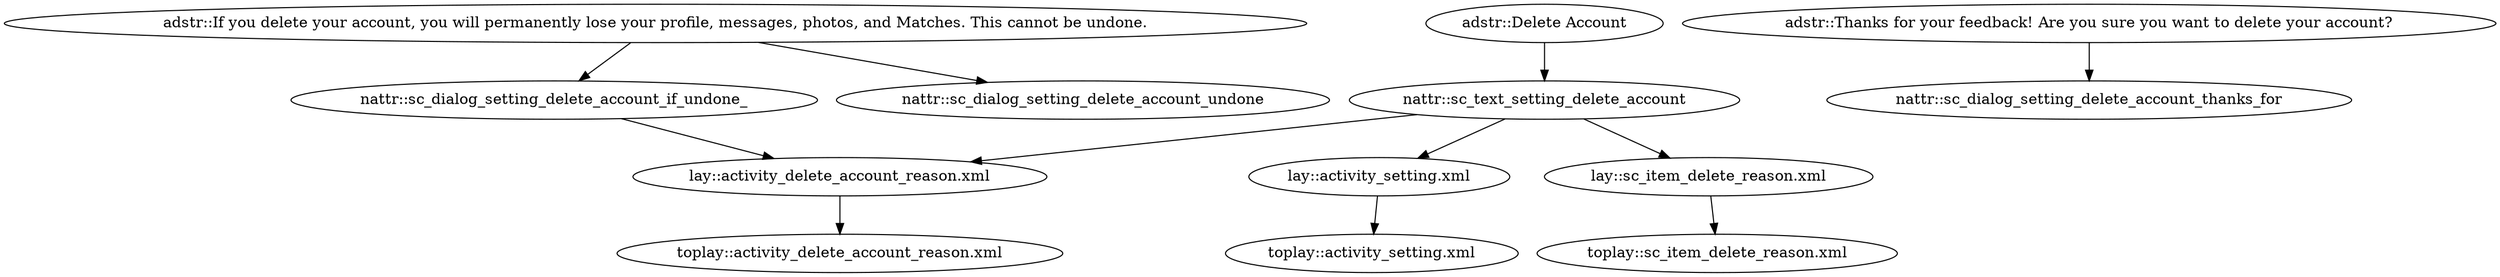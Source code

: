 digraph G {
"adstr::If you delete your account, you will permanently lose your profile, messages, photos, and Matches. This cannot be undone." -> "nattr::sc_dialog_setting_delete_account_if_undone_"
"adstr::If you delete your account, you will permanently lose your profile, messages, photos, and Matches. This cannot be undone." -> "nattr::sc_dialog_setting_delete_account_undone"
"adstr::Thanks for your feedback! Are you sure you want to delete your account?" -> "nattr::sc_dialog_setting_delete_account_thanks_for"
"adstr::Delete Account" -> "nattr::sc_text_setting_delete_account"
"nattr::sc_dialog_setting_delete_account_if_undone_" -> "lay::activity_delete_account_reason.xml"
"nattr::sc_text_setting_delete_account" -> "lay::activity_setting.xml"
"nattr::sc_text_setting_delete_account" -> "lay::sc_item_delete_reason.xml"
"nattr::sc_text_setting_delete_account" -> "lay::activity_delete_account_reason.xml"
"lay::activity_delete_account_reason.xml" -> "toplay::activity_delete_account_reason.xml"
"lay::activity_setting.xml" -> "toplay::activity_setting.xml"
"lay::sc_item_delete_reason.xml" -> "toplay::sc_item_delete_reason.xml"
}
